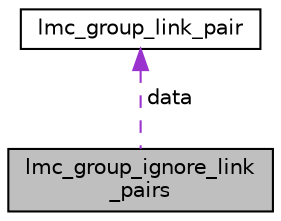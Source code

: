 digraph "lmc_group_ignore_link_pairs"
{
  edge [fontname="Helvetica",fontsize="10",labelfontname="Helvetica",labelfontsize="10"];
  node [fontname="Helvetica",fontsize="10",shape=record];
  Node1 [label="lmc_group_ignore_link\l_pairs",height=0.2,width=0.4,color="black", fillcolor="grey75", style="filled", fontcolor="black"];
  Node2 -> Node1 [dir="back",color="darkorchid3",fontsize="10",style="dashed",label=" data" ,fontname="Helvetica"];
  Node2 [label="lmc_group_link_pair",height=0.2,width=0.4,color="black", fillcolor="white", style="filled",URL="$structlmc__group__link__pair.html",tooltip="Link pair data. "];
}

